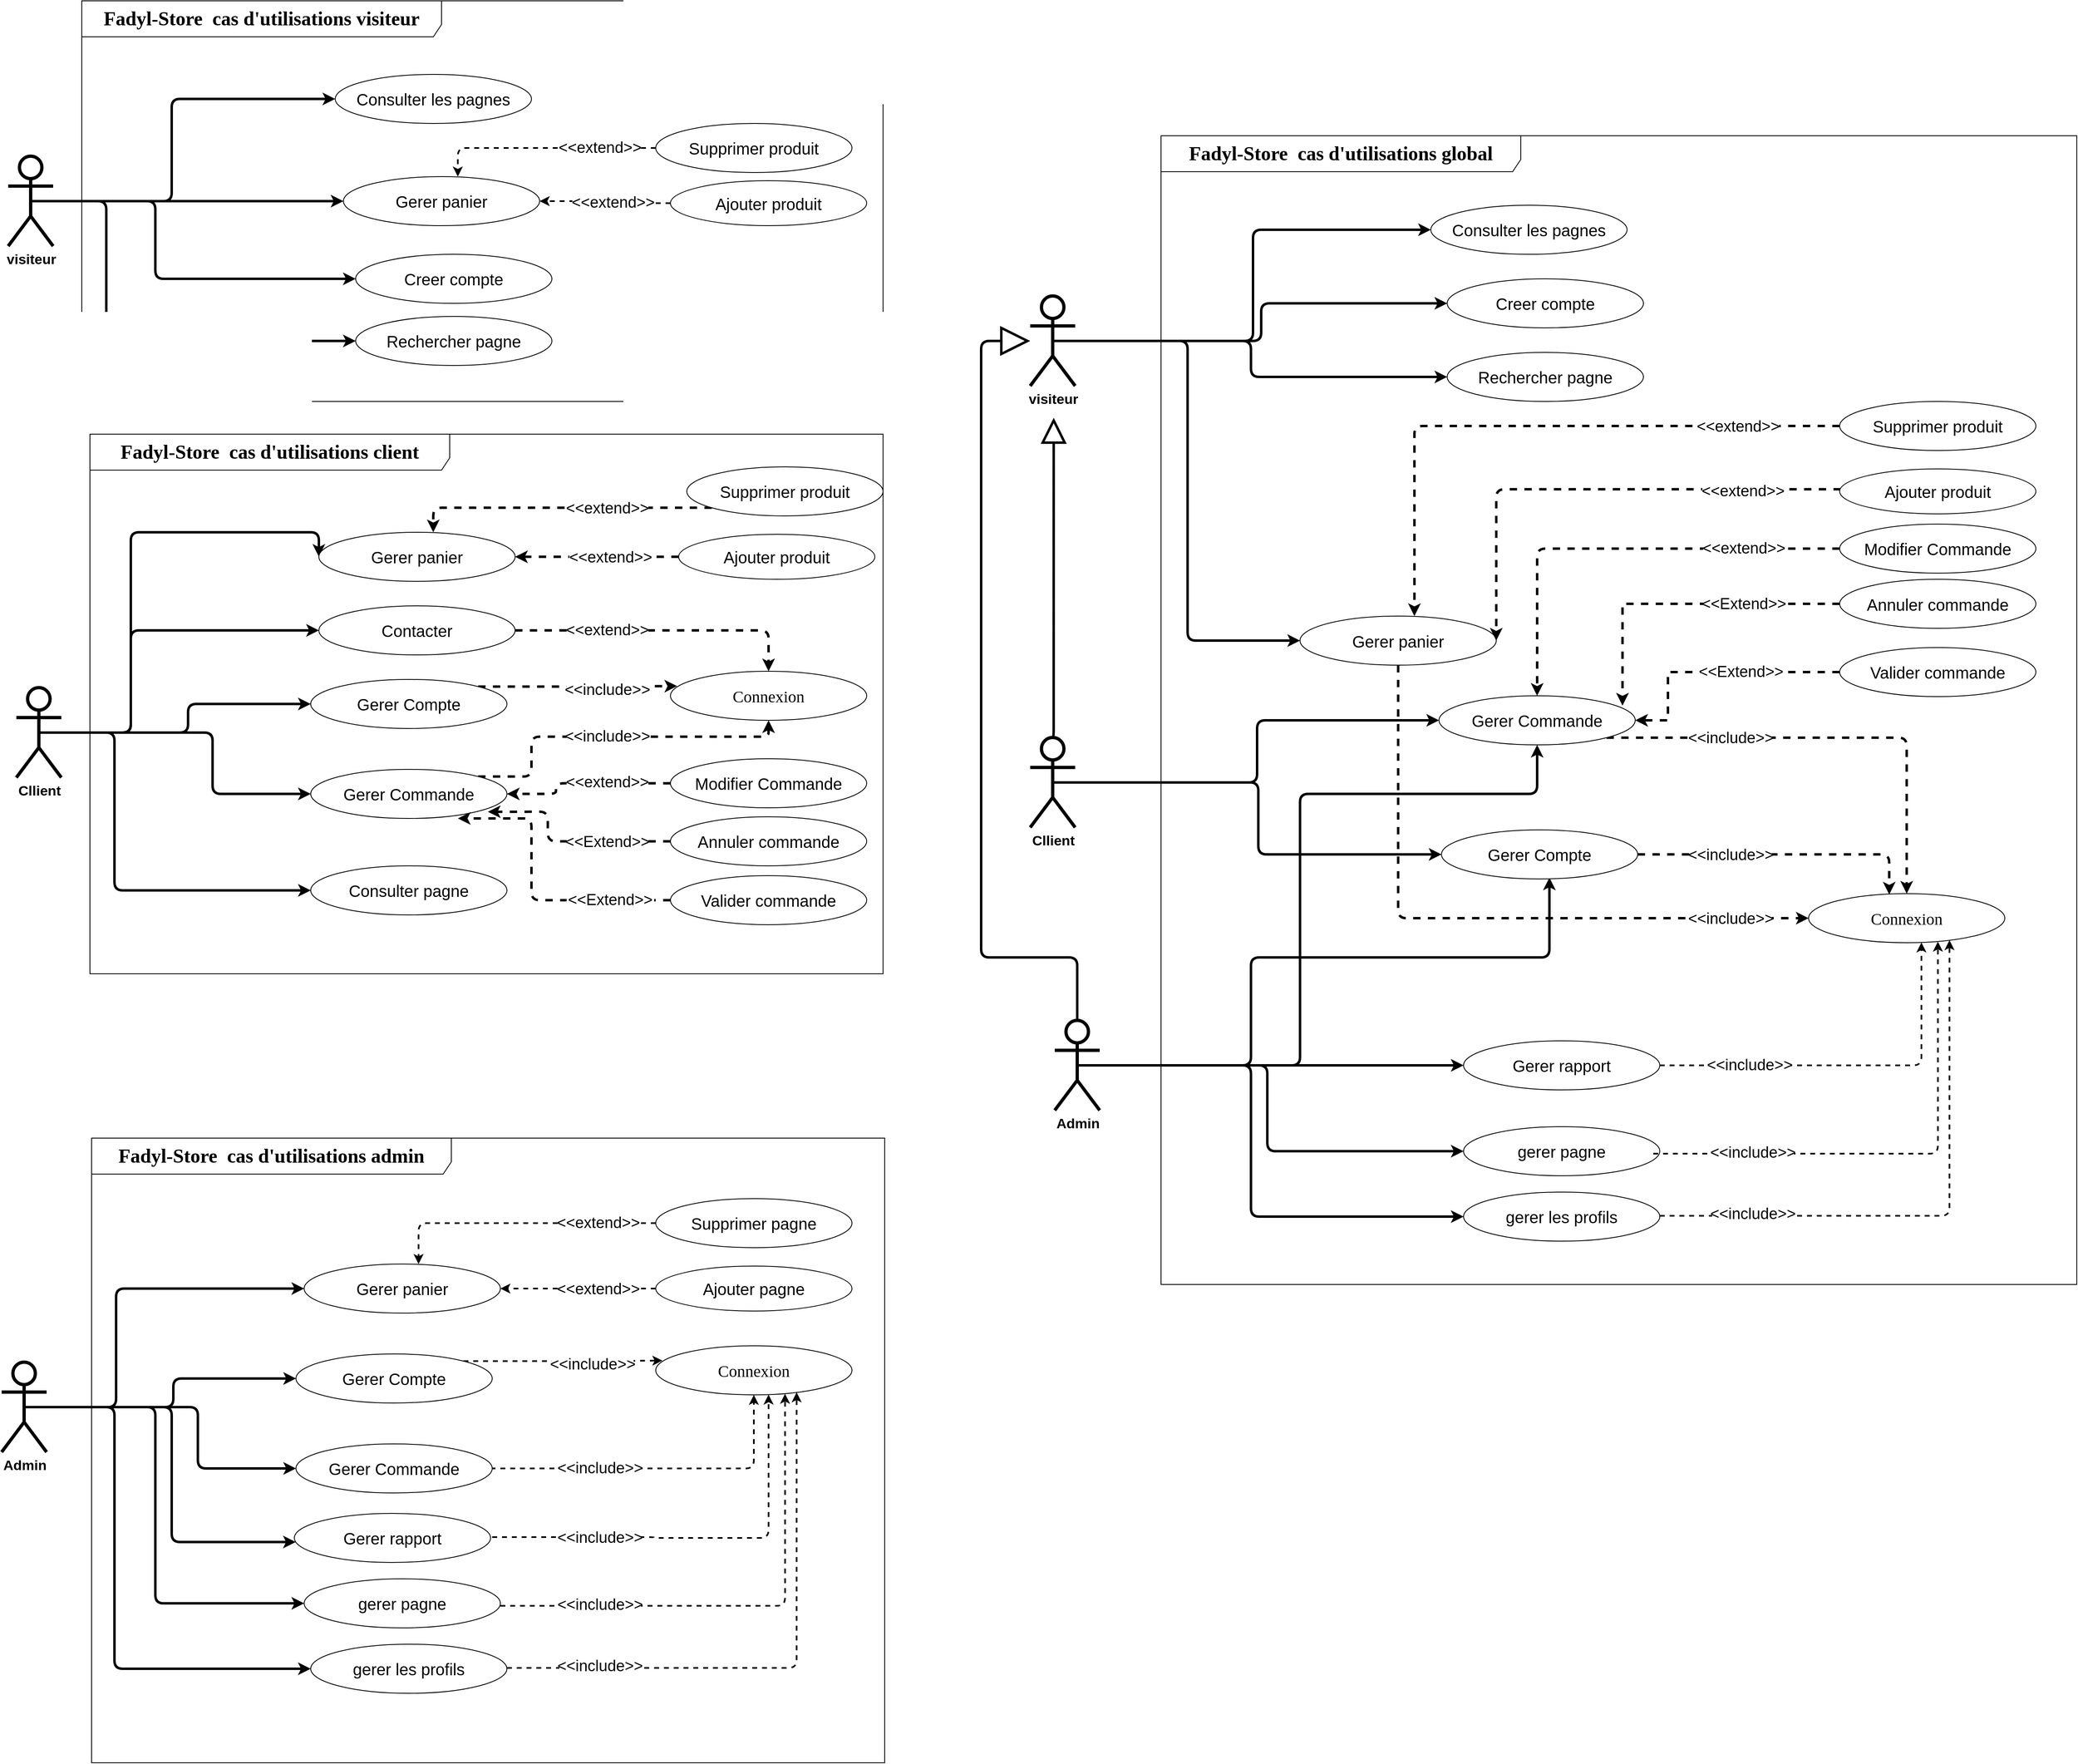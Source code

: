<mxfile version="21.6.8" type="github">
  <diagram name="Page-1" id="MP3lhUmpOYRh14QqVenC">
    <mxGraphModel dx="1509" dy="2007" grid="1" gridSize="10" guides="1" tooltips="1" connect="1" arrows="1" fold="1" page="1" pageScale="1" pageWidth="827" pageHeight="1169" math="0" shadow="0">
      <root>
        <mxCell id="0" />
        <mxCell id="1" parent="0" />
        <mxCell id="Cj-gU3hh-OPhlNh2P_BH-46" style="edgeStyle=orthogonalEdgeStyle;rounded=1;orthogonalLoop=1;jettySize=auto;html=1;exitX=0.5;exitY=0.5;exitDx=0;exitDy=0;exitPerimeter=0;entryX=0;entryY=0.5;entryDx=0;entryDy=0;strokeWidth=3;" parent="1" source="Cj-gU3hh-OPhlNh2P_BH-1" target="Cj-gU3hh-OPhlNh2P_BH-8" edge="1">
          <mxGeometry relative="1" as="geometry">
            <Array as="points">
              <mxPoint x="510" y="175" />
              <mxPoint x="510" y="250" />
            </Array>
          </mxGeometry>
        </mxCell>
        <mxCell id="Cj-gU3hh-OPhlNh2P_BH-48" style="edgeStyle=orthogonalEdgeStyle;rounded=1;orthogonalLoop=1;jettySize=auto;html=1;exitX=0.5;exitY=0.5;exitDx=0;exitDy=0;exitPerimeter=0;entryX=0;entryY=0.5;entryDx=0;entryDy=0;strokeWidth=3;" parent="1" source="Cj-gU3hh-OPhlNh2P_BH-1" target="Cj-gU3hh-OPhlNh2P_BH-10" edge="1">
          <mxGeometry relative="1" as="geometry">
            <Array as="points">
              <mxPoint x="390" y="175" />
              <mxPoint x="390" y="368" />
            </Array>
          </mxGeometry>
        </mxCell>
        <mxCell id="Cj-gU3hh-OPhlNh2P_BH-49" style="edgeStyle=orthogonalEdgeStyle;orthogonalLoop=1;jettySize=auto;html=1;exitX=0.5;exitY=0.5;exitDx=0;exitDy=0;exitPerimeter=0;entryX=0;entryY=0.5;entryDx=0;entryDy=0;strokeWidth=3;rounded=1;" parent="1" source="Cj-gU3hh-OPhlNh2P_BH-1" target="Cj-gU3hh-OPhlNh2P_BH-4" edge="1">
          <mxGeometry relative="1" as="geometry">
            <Array as="points">
              <mxPoint x="410" y="175" />
              <mxPoint x="410" y="-70" />
            </Array>
          </mxGeometry>
        </mxCell>
        <mxCell id="Cj-gU3hh-OPhlNh2P_BH-50" style="edgeStyle=orthogonalEdgeStyle;rounded=1;orthogonalLoop=1;jettySize=auto;html=1;exitX=0.5;exitY=0.5;exitDx=0;exitDy=0;exitPerimeter=0;entryX=0;entryY=0.5;entryDx=0;entryDy=0;strokeWidth=3;" parent="1" source="Cj-gU3hh-OPhlNh2P_BH-1" target="Cj-gU3hh-OPhlNh2P_BH-7" edge="1">
          <mxGeometry relative="1" as="geometry">
            <Array as="points">
              <mxPoint x="480" y="175" />
              <mxPoint x="480" y="140" />
            </Array>
          </mxGeometry>
        </mxCell>
        <mxCell id="Cj-gU3hh-OPhlNh2P_BH-1" value="&lt;b&gt;&lt;font style=&quot;font-size: 17px;&quot;&gt;Cllient&lt;/font&gt;&lt;/b&gt;" style="shape=umlActor;verticalLabelPosition=bottom;verticalAlign=top;html=1;strokeWidth=4;" parent="1" vertex="1">
          <mxGeometry x="270" y="120" width="55" height="110" as="geometry" />
        </mxCell>
        <mxCell id="Cj-gU3hh-OPhlNh2P_BH-4" value="&lt;font style=&quot;font-size: 20px;&quot;&gt;Gerer panier&lt;/font&gt;" style="ellipse;whiteSpace=wrap;html=1;fillStyle=solid;" parent="1" vertex="1">
          <mxGeometry x="640" y="-70" width="240" height="60" as="geometry" />
        </mxCell>
        <mxCell id="Cj-gU3hh-OPhlNh2P_BH-61" style="edgeStyle=orthogonalEdgeStyle;rounded=1;orthogonalLoop=1;jettySize=auto;html=1;exitX=1;exitY=0;exitDx=0;exitDy=0;entryX=0.034;entryY=0.302;entryDx=0;entryDy=0;entryPerimeter=0;dashed=1;strokeWidth=3;" parent="1" source="Cj-gU3hh-OPhlNh2P_BH-7" target="Cj-gU3hh-OPhlNh2P_BH-51" edge="1">
          <mxGeometry relative="1" as="geometry" />
        </mxCell>
        <mxCell id="Cj-gU3hh-OPhlNh2P_BH-7" value="&lt;font style=&quot;font-size: 20px;&quot;&gt;Gerer Compte&lt;/font&gt;" style="ellipse;whiteSpace=wrap;html=1;" parent="1" vertex="1">
          <mxGeometry x="630" y="110" width="240" height="60" as="geometry" />
        </mxCell>
        <mxCell id="Cj-gU3hh-OPhlNh2P_BH-77" style="edgeStyle=orthogonalEdgeStyle;rounded=1;orthogonalLoop=1;jettySize=auto;html=1;exitX=1;exitY=0;exitDx=0;exitDy=0;entryX=0.5;entryY=1;entryDx=0;entryDy=0;dashed=1;strokeWidth=3;" parent="1" source="Cj-gU3hh-OPhlNh2P_BH-8" target="Cj-gU3hh-OPhlNh2P_BH-51" edge="1">
          <mxGeometry relative="1" as="geometry">
            <Array as="points">
              <mxPoint x="900" y="229" />
              <mxPoint x="900" y="180" />
              <mxPoint x="1190" y="180" />
            </Array>
          </mxGeometry>
        </mxCell>
        <mxCell id="Cj-gU3hh-OPhlNh2P_BH-8" value="&lt;font style=&quot;font-size: 20px;&quot;&gt;Gerer Commande&lt;/font&gt;" style="ellipse;whiteSpace=wrap;html=1;" parent="1" vertex="1">
          <mxGeometry x="630" y="220" width="240" height="60" as="geometry" />
        </mxCell>
        <mxCell id="Cj-gU3hh-OPhlNh2P_BH-10" value="&lt;span style=&quot;font-size: 20px;&quot;&gt;Consulter pagne&lt;/span&gt;" style="ellipse;whiteSpace=wrap;html=1;" parent="1" vertex="1">
          <mxGeometry x="630" y="338" width="240" height="60" as="geometry" />
        </mxCell>
        <mxCell id="Cj-gU3hh-OPhlNh2P_BH-58" style="edgeStyle=orthogonalEdgeStyle;rounded=0;orthogonalLoop=1;jettySize=auto;html=1;exitX=0;exitY=0.5;exitDx=0;exitDy=0;entryX=1;entryY=0.5;entryDx=0;entryDy=0;dashed=1;strokeWidth=3;" parent="1" source="Cj-gU3hh-OPhlNh2P_BH-21" target="Cj-gU3hh-OPhlNh2P_BH-4" edge="1">
          <mxGeometry relative="1" as="geometry" />
        </mxCell>
        <mxCell id="Cj-gU3hh-OPhlNh2P_BH-21" value="&lt;font style=&quot;font-size: 20px;&quot;&gt;Ajouter produit&lt;/font&gt;" style="ellipse;whiteSpace=wrap;html=1;flipV=1;flipH=1;" parent="1" vertex="1">
          <mxGeometry x="1080" y="-67.5" width="240" height="55" as="geometry" />
        </mxCell>
        <mxCell id="Cj-gU3hh-OPhlNh2P_BH-82" style="edgeStyle=orthogonalEdgeStyle;rounded=1;orthogonalLoop=1;jettySize=auto;html=1;entryX=0.583;entryY=0;entryDx=0;entryDy=0;entryPerimeter=0;dashed=1;strokeWidth=3;" parent="1" source="Cj-gU3hh-OPhlNh2P_BH-22" target="Cj-gU3hh-OPhlNh2P_BH-4" edge="1">
          <mxGeometry relative="1" as="geometry">
            <Array as="points">
              <mxPoint x="780" y="-100" />
            </Array>
          </mxGeometry>
        </mxCell>
        <mxCell id="Cj-gU3hh-OPhlNh2P_BH-22" value="&lt;font style=&quot;font-size: 20px;&quot;&gt;Supprimer produit&lt;/font&gt;" style="ellipse;whiteSpace=wrap;html=1;flipV=1;flipH=1;" parent="1" vertex="1">
          <mxGeometry x="1090" y="-150" width="240" height="60" as="geometry" />
        </mxCell>
        <mxCell id="Cj-gU3hh-OPhlNh2P_BH-37" style="edgeStyle=orthogonalEdgeStyle;rounded=1;orthogonalLoop=1;jettySize=auto;html=1;exitX=0;exitY=0.5;exitDx=0;exitDy=0;entryX=1;entryY=0.5;entryDx=0;entryDy=0;dashed=1;strokeWidth=3;" parent="1" source="Cj-gU3hh-OPhlNh2P_BH-28" target="Cj-gU3hh-OPhlNh2P_BH-8" edge="1">
          <mxGeometry relative="1" as="geometry">
            <Array as="points">
              <mxPoint x="930" y="237" />
              <mxPoint x="930" y="250" />
            </Array>
          </mxGeometry>
        </mxCell>
        <mxCell id="Cj-gU3hh-OPhlNh2P_BH-28" value="&lt;font style=&quot;font-size: 20px;&quot;&gt;Modifier Commande&lt;/font&gt;" style="ellipse;whiteSpace=wrap;html=1;flipV=1;flipH=1;" parent="1" vertex="1">
          <mxGeometry x="1070" y="207" width="240" height="60" as="geometry" />
        </mxCell>
        <mxCell id="Cj-gU3hh-OPhlNh2P_BH-38" style="edgeStyle=orthogonalEdgeStyle;rounded=1;orthogonalLoop=1;jettySize=auto;html=1;exitX=0;exitY=0.5;exitDx=0;exitDy=0;entryX=0.903;entryY=0.864;entryDx=0;entryDy=0;entryPerimeter=0;dashed=1;strokeWidth=3;" parent="1" source="Cj-gU3hh-OPhlNh2P_BH-29" target="Cj-gU3hh-OPhlNh2P_BH-8" edge="1">
          <mxGeometry relative="1" as="geometry">
            <Array as="points">
              <mxPoint x="920" y="308" />
              <mxPoint x="920" y="272" />
            </Array>
          </mxGeometry>
        </mxCell>
        <mxCell id="Cj-gU3hh-OPhlNh2P_BH-29" value="&lt;font style=&quot;font-size: 20px;&quot;&gt;Annuler commande&lt;/font&gt;" style="ellipse;whiteSpace=wrap;html=1;flipV=1;flipH=1;" parent="1" vertex="1">
          <mxGeometry x="1070" y="278" width="240" height="60" as="geometry" />
        </mxCell>
        <mxCell id="Cj-gU3hh-OPhlNh2P_BH-39" style="edgeStyle=orthogonalEdgeStyle;rounded=1;orthogonalLoop=1;jettySize=auto;html=1;exitX=0;exitY=0.5;exitDx=0;exitDy=0;entryX=0.75;entryY=1;entryDx=0;entryDy=0;entryPerimeter=0;dashed=1;strokeWidth=3;" parent="1" source="Cj-gU3hh-OPhlNh2P_BH-30" target="Cj-gU3hh-OPhlNh2P_BH-8" edge="1">
          <mxGeometry relative="1" as="geometry">
            <Array as="points">
              <mxPoint x="900" y="380" />
              <mxPoint x="900" y="280" />
            </Array>
          </mxGeometry>
        </mxCell>
        <mxCell id="Cj-gU3hh-OPhlNh2P_BH-30" value="&lt;font style=&quot;font-size: 20px;&quot;&gt;Valider commande&lt;/font&gt;" style="ellipse;whiteSpace=wrap;html=1;flipV=1;flipH=1;" parent="1" vertex="1">
          <mxGeometry x="1070" y="350" width="240" height="60" as="geometry" />
        </mxCell>
        <mxCell id="Cj-gU3hh-OPhlNh2P_BH-51" value="&lt;font face=&quot;Times New Roman&quot; style=&quot;font-size: 20px;&quot;&gt;Connexion&lt;/font&gt;" style="ellipse;whiteSpace=wrap;html=1;" parent="1" vertex="1">
          <mxGeometry x="1070" y="100" width="240" height="60" as="geometry" />
        </mxCell>
        <mxCell id="Cj-gU3hh-OPhlNh2P_BH-65" value="&lt;font style=&quot;font-size: 19px;&quot;&gt;&amp;lt;&amp;lt;Extend&amp;gt;&amp;gt;&lt;/font&gt;" style="text;html=1;strokeColor=none;fillColor=default;align=center;verticalAlign=middle;whiteSpace=wrap;rounded=0;" parent="1" vertex="1">
          <mxGeometry x="943" y="365" width="107" height="30" as="geometry" />
        </mxCell>
        <mxCell id="Cj-gU3hh-OPhlNh2P_BH-75" value="&lt;font style=&quot;font-size: 19px;&quot;&gt;&amp;lt;&amp;lt;Extend&amp;gt;&amp;gt;&lt;/font&gt;" style="text;html=1;strokeColor=none;fillColor=default;align=center;verticalAlign=middle;whiteSpace=wrap;rounded=0;" parent="1" vertex="1">
          <mxGeometry x="943" y="294" width="100" height="30" as="geometry" />
        </mxCell>
        <mxCell id="Cj-gU3hh-OPhlNh2P_BH-76" value="&lt;font style=&quot;font-size: 19px;&quot;&gt;&amp;lt;&amp;lt;extend&amp;gt;&amp;gt;&lt;/font&gt;" style="text;html=1;strokeColor=none;fillColor=default;align=center;verticalAlign=middle;whiteSpace=wrap;rounded=0;" parent="1" vertex="1">
          <mxGeometry x="943" y="221" width="100" height="30" as="geometry" />
        </mxCell>
        <mxCell id="Cj-gU3hh-OPhlNh2P_BH-78" value="&lt;font style=&quot;font-size: 19px;&quot;&gt;&amp;lt;&amp;lt;include&amp;gt;&amp;gt;&lt;/font&gt;" style="text;html=1;strokeColor=none;fillColor=default;align=center;verticalAlign=middle;whiteSpace=wrap;rounded=0;" parent="1" vertex="1">
          <mxGeometry x="943" y="165" width="100" height="30" as="geometry" />
        </mxCell>
        <mxCell id="Cj-gU3hh-OPhlNh2P_BH-80" value="&lt;font style=&quot;font-size: 19px;&quot;&gt;&amp;lt;&amp;lt;include&amp;gt;&amp;gt;&lt;/font&gt;" style="text;html=1;strokeColor=none;fillColor=default;align=center;verticalAlign=middle;whiteSpace=wrap;rounded=0;" parent="1" vertex="1">
          <mxGeometry x="943" y="108" width="100" height="30" as="geometry" />
        </mxCell>
        <mxCell id="Cj-gU3hh-OPhlNh2P_BH-83" value="&lt;font style=&quot;font-size: 19px;&quot;&gt;&amp;lt;&amp;lt;extend&amp;gt;&amp;gt;&lt;/font&gt;" style="text;html=1;strokeColor=none;fillColor=default;align=center;verticalAlign=middle;whiteSpace=wrap;rounded=0;" parent="1" vertex="1">
          <mxGeometry x="943" y="-114" width="100" height="30" as="geometry" />
        </mxCell>
        <mxCell id="Cj-gU3hh-OPhlNh2P_BH-84" value="&lt;font style=&quot;font-size: 19px;&quot;&gt;&amp;lt;&amp;lt;extend&amp;gt;&amp;gt;&lt;/font&gt;" style="text;html=1;strokeColor=none;fillColor=default;align=center;verticalAlign=middle;whiteSpace=wrap;rounded=0;" parent="1" vertex="1">
          <mxGeometry x="946.5" y="-55" width="100" height="31" as="geometry" />
        </mxCell>
        <mxCell id="yTbpCCuxqW_o6gBiZuwL-2" value="&lt;b style=&quot;border-color: var(--border-color); font-family: &amp;quot;Times New Roman&amp;quot;; font-size: 24px;&quot;&gt;Fadyl-Store&amp;nbsp; cas d&#39;utilisations client&lt;/b&gt;" style="shape=umlFrame;whiteSpace=wrap;html=1;pointerEvents=0;width=440;height=44;movable=0;resizable=0;rotatable=0;deletable=0;editable=0;locked=1;connectable=0;" parent="1" vertex="1">
          <mxGeometry x="360" y="-190" width="970" height="660" as="geometry" />
        </mxCell>
        <mxCell id="NZRVEaTQ7mNEFwLoyxDp-2" style="edgeStyle=orthogonalEdgeStyle;rounded=1;orthogonalLoop=1;jettySize=auto;html=1;exitX=0.5;exitY=0.5;exitDx=0;exitDy=0;exitPerimeter=0;entryX=0;entryY=0.5;entryDx=0;entryDy=0;strokeWidth=3;" parent="1" source="NZRVEaTQ7mNEFwLoyxDp-6" target="NZRVEaTQ7mNEFwLoyxDp-13" edge="1">
          <mxGeometry relative="1" as="geometry">
            <Array as="points">
              <mxPoint x="440" y="-475" />
              <mxPoint x="440" y="-380" />
            </Array>
          </mxGeometry>
        </mxCell>
        <mxCell id="NZRVEaTQ7mNEFwLoyxDp-3" style="edgeStyle=orthogonalEdgeStyle;rounded=1;orthogonalLoop=1;jettySize=auto;html=1;exitX=0.5;exitY=0.5;exitDx=0;exitDy=0;exitPerimeter=0;entryX=0;entryY=0.5;entryDx=0;entryDy=0;strokeWidth=3;" parent="1" source="NZRVEaTQ7mNEFwLoyxDp-6" target="NZRVEaTQ7mNEFwLoyxDp-14" edge="1">
          <mxGeometry relative="1" as="geometry">
            <Array as="points">
              <mxPoint x="380" y="-475" />
              <mxPoint x="380" y="-304" />
            </Array>
          </mxGeometry>
        </mxCell>
        <mxCell id="NZRVEaTQ7mNEFwLoyxDp-4" style="edgeStyle=orthogonalEdgeStyle;orthogonalLoop=1;jettySize=auto;html=1;exitX=0.5;exitY=0.5;exitDx=0;exitDy=0;exitPerimeter=0;entryX=0;entryY=0.5;entryDx=0;entryDy=0;strokeWidth=3;rounded=1;" parent="1" source="NZRVEaTQ7mNEFwLoyxDp-6" target="NZRVEaTQ7mNEFwLoyxDp-8" edge="1">
          <mxGeometry relative="1" as="geometry">
            <Array as="points">
              <mxPoint x="655" y="-475" />
            </Array>
          </mxGeometry>
        </mxCell>
        <mxCell id="NZRVEaTQ7mNEFwLoyxDp-93" style="edgeStyle=orthogonalEdgeStyle;rounded=1;orthogonalLoop=1;jettySize=auto;html=1;exitX=0.5;exitY=0.5;exitDx=0;exitDy=0;exitPerimeter=0;entryX=0;entryY=0.5;entryDx=0;entryDy=0;strokeWidth=3;" parent="1" source="NZRVEaTQ7mNEFwLoyxDp-6" target="NZRVEaTQ7mNEFwLoyxDp-92" edge="1">
          <mxGeometry relative="1" as="geometry">
            <Array as="points">
              <mxPoint x="460" y="-475" />
              <mxPoint x="460" y="-600" />
            </Array>
          </mxGeometry>
        </mxCell>
        <mxCell id="NZRVEaTQ7mNEFwLoyxDp-6" value="&lt;b&gt;&lt;font style=&quot;font-size: 17px;&quot;&gt;visiteur&lt;/font&gt;&lt;/b&gt;" style="shape=umlActor;verticalLabelPosition=bottom;verticalAlign=top;html=1;strokeWidth=4;" parent="1" vertex="1">
          <mxGeometry x="260" y="-530" width="55" height="110" as="geometry" />
        </mxCell>
        <mxCell id="NZRVEaTQ7mNEFwLoyxDp-8" value="&lt;font style=&quot;font-size: 20px;&quot;&gt;Gerer panier&lt;/font&gt;" style="ellipse;whiteSpace=wrap;html=1;fillStyle=solid;" parent="1" vertex="1">
          <mxGeometry x="670" y="-505" width="240" height="60" as="geometry" />
        </mxCell>
        <mxCell id="NZRVEaTQ7mNEFwLoyxDp-13" value="&lt;font style=&quot;font-size: 20px;&quot;&gt;Creer compte&lt;/font&gt;" style="ellipse;whiteSpace=wrap;html=1;" parent="1" vertex="1">
          <mxGeometry x="685" y="-410" width="240" height="60" as="geometry" />
        </mxCell>
        <mxCell id="NZRVEaTQ7mNEFwLoyxDp-14" value="&lt;font style=&quot;font-size: 20px;&quot;&gt;Rechercher pagne&lt;/font&gt;" style="ellipse;whiteSpace=wrap;html=1;" parent="1" vertex="1">
          <mxGeometry x="685" y="-334" width="240" height="60" as="geometry" />
        </mxCell>
        <mxCell id="NZRVEaTQ7mNEFwLoyxDp-15" style="edgeStyle=orthogonalEdgeStyle;rounded=0;orthogonalLoop=1;jettySize=auto;html=1;exitX=0;exitY=0.5;exitDx=0;exitDy=0;entryX=1;entryY=0.5;entryDx=0;entryDy=0;dashed=1;strokeWidth=2;" parent="1" source="NZRVEaTQ7mNEFwLoyxDp-16" target="NZRVEaTQ7mNEFwLoyxDp-8" edge="1">
          <mxGeometry relative="1" as="geometry" />
        </mxCell>
        <mxCell id="NZRVEaTQ7mNEFwLoyxDp-16" value="&lt;font style=&quot;font-size: 20px;&quot;&gt;Ajouter produit&lt;/font&gt;" style="ellipse;whiteSpace=wrap;html=1;flipV=1;flipH=1;" parent="1" vertex="1">
          <mxGeometry x="1070" y="-500" width="240" height="55" as="geometry" />
        </mxCell>
        <mxCell id="NZRVEaTQ7mNEFwLoyxDp-17" style="edgeStyle=orthogonalEdgeStyle;rounded=1;orthogonalLoop=1;jettySize=auto;html=1;entryX=0.583;entryY=0;entryDx=0;entryDy=0;entryPerimeter=0;dashed=1;strokeWidth=2;" parent="1" source="NZRVEaTQ7mNEFwLoyxDp-18" target="NZRVEaTQ7mNEFwLoyxDp-8" edge="1">
          <mxGeometry relative="1" as="geometry" />
        </mxCell>
        <mxCell id="NZRVEaTQ7mNEFwLoyxDp-18" value="&lt;font style=&quot;font-size: 20px;&quot;&gt;Supprimer produit&lt;/font&gt;" style="ellipse;whiteSpace=wrap;html=1;flipV=1;flipH=1;" parent="1" vertex="1">
          <mxGeometry x="1052" y="-570" width="240" height="60" as="geometry" />
        </mxCell>
        <mxCell id="NZRVEaTQ7mNEFwLoyxDp-32" value="&lt;font style=&quot;font-size: 19px;&quot;&gt;&amp;lt;&amp;lt;extend&amp;gt;&amp;gt;&lt;/font&gt;" style="text;html=1;strokeColor=none;fillColor=default;align=center;verticalAlign=middle;whiteSpace=wrap;rounded=0;" parent="1" vertex="1">
          <mxGeometry x="934" y="-555" width="100" height="30" as="geometry" />
        </mxCell>
        <mxCell id="NZRVEaTQ7mNEFwLoyxDp-33" value="&lt;font style=&quot;font-size: 19px;&quot;&gt;&amp;lt;&amp;lt;extend&amp;gt;&amp;gt;&lt;/font&gt;" style="text;html=1;strokeColor=none;fillColor=default;align=center;verticalAlign=middle;whiteSpace=wrap;rounded=0;" parent="1" vertex="1">
          <mxGeometry x="950" y="-488" width="100" height="30" as="geometry" />
        </mxCell>
        <mxCell id="NZRVEaTQ7mNEFwLoyxDp-34" value="&lt;b style=&quot;border-color: var(--border-color); font-family: &amp;quot;Times New Roman&amp;quot;; font-size: 24px;&quot;&gt;Fadyl-Store&amp;nbsp; cas d&#39;utilisations visiteur&lt;/b&gt;" style="shape=umlFrame;whiteSpace=wrap;html=1;pointerEvents=0;width=440;height=44;movable=0;resizable=0;rotatable=0;deletable=0;editable=0;locked=1;connectable=0;" parent="1" vertex="1">
          <mxGeometry x="350" y="-720" width="980" height="490" as="geometry" />
        </mxCell>
        <mxCell id="lOCJCcute6sz5MF9mWm--66" style="edgeStyle=orthogonalEdgeStyle;rounded=1;orthogonalLoop=1;jettySize=auto;html=1;exitX=1;exitY=0.5;exitDx=0;exitDy=0;entryX=0.5;entryY=0;entryDx=0;entryDy=0;strokeWidth=3;dashed=1;" edge="1" parent="1" source="NZRVEaTQ7mNEFwLoyxDp-37" target="Cj-gU3hh-OPhlNh2P_BH-51">
          <mxGeometry relative="1" as="geometry" />
        </mxCell>
        <mxCell id="NZRVEaTQ7mNEFwLoyxDp-37" value="&lt;font style=&quot;font-size: 20px;&quot;&gt;Contacter&lt;/font&gt;" style="ellipse;whiteSpace=wrap;html=1;fillStyle=solid;" parent="1" vertex="1">
          <mxGeometry x="640" y="20" width="240" height="60" as="geometry" />
        </mxCell>
        <mxCell id="NZRVEaTQ7mNEFwLoyxDp-38" style="edgeStyle=orthogonalEdgeStyle;orthogonalLoop=1;jettySize=auto;html=1;exitX=0.5;exitY=0.5;exitDx=0;exitDy=0;exitPerimeter=0;entryX=0;entryY=0.5;entryDx=0;entryDy=0;strokeWidth=3;rounded=1;" parent="1" source="Cj-gU3hh-OPhlNh2P_BH-1" target="NZRVEaTQ7mNEFwLoyxDp-37" edge="1">
          <mxGeometry relative="1" as="geometry">
            <Array as="points">
              <mxPoint x="410" y="175" />
              <mxPoint x="410" y="50" />
            </Array>
            <mxPoint x="310.5" y="120" as="sourcePoint" />
            <mxPoint x="652.5" y="-25" as="targetPoint" />
          </mxGeometry>
        </mxCell>
        <mxCell id="NZRVEaTQ7mNEFwLoyxDp-39" style="edgeStyle=orthogonalEdgeStyle;rounded=1;orthogonalLoop=1;jettySize=auto;html=1;exitX=0.5;exitY=0.5;exitDx=0;exitDy=0;exitPerimeter=0;entryX=0;entryY=0.5;entryDx=0;entryDy=0;strokeWidth=3;" parent="1" source="NZRVEaTQ7mNEFwLoyxDp-44" target="NZRVEaTQ7mNEFwLoyxDp-50" edge="1">
          <mxGeometry relative="1" as="geometry">
            <Array as="points">
              <mxPoint x="492" y="1000" />
              <mxPoint x="492" y="1075" />
            </Array>
          </mxGeometry>
        </mxCell>
        <mxCell id="NZRVEaTQ7mNEFwLoyxDp-41" style="edgeStyle=orthogonalEdgeStyle;rounded=1;orthogonalLoop=1;jettySize=auto;html=1;exitX=0.5;exitY=0.5;exitDx=0;exitDy=0;exitPerimeter=0;entryX=0;entryY=0.5;entryDx=0;entryDy=0;strokeWidth=3;" parent="1" source="NZRVEaTQ7mNEFwLoyxDp-44" target="NZRVEaTQ7mNEFwLoyxDp-52" edge="1">
          <mxGeometry relative="1" as="geometry">
            <Array as="points">
              <mxPoint x="440" y="1000" />
              <mxPoint x="440" y="1240" />
            </Array>
          </mxGeometry>
        </mxCell>
        <mxCell id="NZRVEaTQ7mNEFwLoyxDp-42" style="edgeStyle=orthogonalEdgeStyle;orthogonalLoop=1;jettySize=auto;html=1;exitX=0.5;exitY=0.5;exitDx=0;exitDy=0;exitPerimeter=0;entryX=0;entryY=0.5;entryDx=0;entryDy=0;strokeWidth=3;rounded=1;" parent="1" source="NZRVEaTQ7mNEFwLoyxDp-44" target="NZRVEaTQ7mNEFwLoyxDp-46" edge="1">
          <mxGeometry relative="1" as="geometry">
            <Array as="points">
              <mxPoint x="392" y="1000" />
              <mxPoint x="392" y="855" />
            </Array>
          </mxGeometry>
        </mxCell>
        <mxCell id="NZRVEaTQ7mNEFwLoyxDp-43" style="edgeStyle=orthogonalEdgeStyle;rounded=1;orthogonalLoop=1;jettySize=auto;html=1;exitX=0.5;exitY=0.5;exitDx=0;exitDy=0;exitPerimeter=0;entryX=0;entryY=0.5;entryDx=0;entryDy=0;strokeWidth=3;" parent="1" source="NZRVEaTQ7mNEFwLoyxDp-44" target="NZRVEaTQ7mNEFwLoyxDp-48" edge="1">
          <mxGeometry relative="1" as="geometry">
            <Array as="points">
              <mxPoint x="462" y="1000" />
              <mxPoint x="462" y="965" />
            </Array>
          </mxGeometry>
        </mxCell>
        <mxCell id="NZRVEaTQ7mNEFwLoyxDp-79" style="edgeStyle=orthogonalEdgeStyle;rounded=1;orthogonalLoop=1;jettySize=auto;html=1;exitX=0.5;exitY=0.5;exitDx=0;exitDy=0;exitPerimeter=0;entryX=0;entryY=0.5;entryDx=0;entryDy=0;strokeWidth=3;" parent="1" source="NZRVEaTQ7mNEFwLoyxDp-44" target="NZRVEaTQ7mNEFwLoyxDp-78" edge="1">
          <mxGeometry relative="1" as="geometry">
            <Array as="points">
              <mxPoint x="390" y="1000" />
              <mxPoint x="390" y="1320" />
            </Array>
          </mxGeometry>
        </mxCell>
        <mxCell id="NZRVEaTQ7mNEFwLoyxDp-44" value="&lt;b&gt;&lt;font style=&quot;font-size: 17px;&quot;&gt;Admin&lt;/font&gt;&lt;/b&gt;" style="shape=umlActor;verticalLabelPosition=bottom;verticalAlign=top;html=1;strokeWidth=4;" parent="1" vertex="1">
          <mxGeometry x="252" y="945" width="55" height="110" as="geometry" />
        </mxCell>
        <mxCell id="NZRVEaTQ7mNEFwLoyxDp-46" value="&lt;font style=&quot;font-size: 20px;&quot;&gt;Gerer panier&lt;/font&gt;" style="ellipse;whiteSpace=wrap;html=1;fillStyle=solid;" parent="1" vertex="1">
          <mxGeometry x="622" y="825" width="240" height="60" as="geometry" />
        </mxCell>
        <mxCell id="NZRVEaTQ7mNEFwLoyxDp-47" style="edgeStyle=orthogonalEdgeStyle;rounded=1;orthogonalLoop=1;jettySize=auto;html=1;exitX=1;exitY=0;exitDx=0;exitDy=0;entryX=0.034;entryY=0.302;entryDx=0;entryDy=0;entryPerimeter=0;dashed=1;strokeWidth=2;" parent="1" source="NZRVEaTQ7mNEFwLoyxDp-48" target="NZRVEaTQ7mNEFwLoyxDp-63" edge="1">
          <mxGeometry relative="1" as="geometry" />
        </mxCell>
        <mxCell id="NZRVEaTQ7mNEFwLoyxDp-48" value="&lt;font style=&quot;font-size: 20px;&quot;&gt;Gerer Compte&lt;/font&gt;" style="ellipse;whiteSpace=wrap;html=1;" parent="1" vertex="1">
          <mxGeometry x="612" y="935" width="240" height="60" as="geometry" />
        </mxCell>
        <mxCell id="NZRVEaTQ7mNEFwLoyxDp-49" style="edgeStyle=orthogonalEdgeStyle;rounded=1;orthogonalLoop=1;jettySize=auto;html=1;entryX=0.5;entryY=1;entryDx=0;entryDy=0;dashed=1;strokeWidth=2;" parent="1" target="NZRVEaTQ7mNEFwLoyxDp-63" edge="1">
          <mxGeometry relative="1" as="geometry">
            <Array as="points">
              <mxPoint x="1172" y="1075" />
            </Array>
            <mxPoint x="850" y="1075" as="sourcePoint" />
          </mxGeometry>
        </mxCell>
        <mxCell id="NZRVEaTQ7mNEFwLoyxDp-50" value="&lt;font style=&quot;font-size: 20px;&quot;&gt;Gerer Commande&lt;/font&gt;" style="ellipse;whiteSpace=wrap;html=1;" parent="1" vertex="1">
          <mxGeometry x="612" y="1045" width="240" height="60" as="geometry" />
        </mxCell>
        <mxCell id="NZRVEaTQ7mNEFwLoyxDp-52" value="&lt;font style=&quot;font-size: 20px;&quot;&gt;gerer pagne&lt;/font&gt;" style="ellipse;whiteSpace=wrap;html=1;" parent="1" vertex="1">
          <mxGeometry x="622" y="1210" width="240" height="60" as="geometry" />
        </mxCell>
        <mxCell id="NZRVEaTQ7mNEFwLoyxDp-53" style="edgeStyle=orthogonalEdgeStyle;rounded=0;orthogonalLoop=1;jettySize=auto;html=1;exitX=0;exitY=0.5;exitDx=0;exitDy=0;entryX=1;entryY=0.5;entryDx=0;entryDy=0;dashed=1;strokeWidth=2;" parent="1" source="NZRVEaTQ7mNEFwLoyxDp-54" target="NZRVEaTQ7mNEFwLoyxDp-46" edge="1">
          <mxGeometry relative="1" as="geometry" />
        </mxCell>
        <mxCell id="NZRVEaTQ7mNEFwLoyxDp-54" value="&lt;font style=&quot;font-size: 20px;&quot;&gt;Ajouter pagne&lt;/font&gt;" style="ellipse;whiteSpace=wrap;html=1;flipV=1;flipH=1;" parent="1" vertex="1">
          <mxGeometry x="1052" y="827.5" width="240" height="55" as="geometry" />
        </mxCell>
        <mxCell id="NZRVEaTQ7mNEFwLoyxDp-55" style="edgeStyle=orthogonalEdgeStyle;rounded=1;orthogonalLoop=1;jettySize=auto;html=1;entryX=0.583;entryY=0;entryDx=0;entryDy=0;entryPerimeter=0;dashed=1;strokeWidth=2;" parent="1" source="NZRVEaTQ7mNEFwLoyxDp-56" target="NZRVEaTQ7mNEFwLoyxDp-46" edge="1">
          <mxGeometry relative="1" as="geometry" />
        </mxCell>
        <mxCell id="NZRVEaTQ7mNEFwLoyxDp-56" value="&lt;font style=&quot;font-size: 20px;&quot;&gt;Supprimer pagne&lt;/font&gt;" style="ellipse;whiteSpace=wrap;html=1;flipV=1;flipH=1;" parent="1" vertex="1">
          <mxGeometry x="1052" y="745" width="240" height="60" as="geometry" />
        </mxCell>
        <mxCell id="NZRVEaTQ7mNEFwLoyxDp-63" value="&lt;font face=&quot;Times New Roman&quot; style=&quot;font-size: 20px;&quot;&gt;Connexion&lt;/font&gt;" style="ellipse;whiteSpace=wrap;html=1;" parent="1" vertex="1">
          <mxGeometry x="1052" y="925" width="240" height="60" as="geometry" />
        </mxCell>
        <mxCell id="NZRVEaTQ7mNEFwLoyxDp-67" value="&lt;font style=&quot;font-size: 19px;&quot;&gt;&amp;lt;&amp;lt;include&amp;gt;&amp;gt;&lt;/font&gt;" style="text;html=1;strokeColor=none;fillColor=default;align=center;verticalAlign=middle;whiteSpace=wrap;rounded=0;" parent="1" vertex="1">
          <mxGeometry x="934" y="1060" width="100" height="30" as="geometry" />
        </mxCell>
        <mxCell id="NZRVEaTQ7mNEFwLoyxDp-68" value="&lt;font style=&quot;font-size: 19px;&quot;&gt;&amp;lt;&amp;lt;include&amp;gt;&amp;gt;&lt;/font&gt;" style="text;html=1;strokeColor=none;fillColor=default;align=center;verticalAlign=middle;whiteSpace=wrap;rounded=0;" parent="1" vertex="1">
          <mxGeometry x="925" y="933" width="100" height="30" as="geometry" />
        </mxCell>
        <mxCell id="NZRVEaTQ7mNEFwLoyxDp-70" value="&lt;font style=&quot;font-size: 19px;&quot;&gt;&amp;lt;&amp;lt;extend&amp;gt;&amp;gt;&lt;/font&gt;" style="text;html=1;strokeColor=none;fillColor=default;align=center;verticalAlign=middle;whiteSpace=wrap;rounded=0;" parent="1" vertex="1">
          <mxGeometry x="932" y="760" width="100" height="30" as="geometry" />
        </mxCell>
        <mxCell id="NZRVEaTQ7mNEFwLoyxDp-71" value="&lt;font style=&quot;font-size: 19px;&quot;&gt;&amp;lt;&amp;lt;extend&amp;gt;&amp;gt;&lt;/font&gt;" style="text;html=1;strokeColor=none;fillColor=default;align=center;verticalAlign=middle;whiteSpace=wrap;rounded=0;" parent="1" vertex="1">
          <mxGeometry x="932" y="841" width="100" height="30" as="geometry" />
        </mxCell>
        <mxCell id="NZRVEaTQ7mNEFwLoyxDp-74" value="&lt;font style=&quot;font-size: 20px;&quot;&gt;Gerer rapport&lt;/font&gt;" style="ellipse;whiteSpace=wrap;html=1;" parent="1" vertex="1">
          <mxGeometry x="610" y="1130" width="240" height="60" as="geometry" />
        </mxCell>
        <mxCell id="NZRVEaTQ7mNEFwLoyxDp-75" style="edgeStyle=orthogonalEdgeStyle;rounded=1;orthogonalLoop=1;jettySize=auto;html=1;exitX=0.5;exitY=0.5;exitDx=0;exitDy=0;exitPerimeter=0;entryX=0.007;entryY=0.583;entryDx=0;entryDy=0;strokeWidth=3;entryPerimeter=0;" parent="1" source="NZRVEaTQ7mNEFwLoyxDp-44" target="NZRVEaTQ7mNEFwLoyxDp-74" edge="1">
          <mxGeometry relative="1" as="geometry">
            <Array as="points">
              <mxPoint x="460" y="1000" />
              <mxPoint x="460" y="1165" />
            </Array>
            <mxPoint x="290" y="1010" as="sourcePoint" />
            <mxPoint x="622" y="1085" as="targetPoint" />
          </mxGeometry>
        </mxCell>
        <mxCell id="NZRVEaTQ7mNEFwLoyxDp-77" value="&lt;b style=&quot;border-color: var(--border-color); font-family: &amp;quot;Times New Roman&amp;quot;; font-size: 24px;&quot;&gt;Fadyl-Store&amp;nbsp; cas d&#39;utilisations admin&lt;/b&gt;" style="shape=umlFrame;whiteSpace=wrap;html=1;pointerEvents=0;width=440;height=44;movable=0;resizable=0;rotatable=0;deletable=0;editable=0;locked=1;connectable=0;" parent="1" vertex="1">
          <mxGeometry x="362" y="671" width="970" height="764" as="geometry" />
        </mxCell>
        <mxCell id="NZRVEaTQ7mNEFwLoyxDp-78" value="&lt;font style=&quot;font-size: 20px;&quot;&gt;gerer les profils&lt;/font&gt;" style="ellipse;whiteSpace=wrap;html=1;" parent="1" vertex="1">
          <mxGeometry x="630" y="1290" width="240" height="60" as="geometry" />
        </mxCell>
        <mxCell id="NZRVEaTQ7mNEFwLoyxDp-81" style="edgeStyle=orthogonalEdgeStyle;rounded=1;orthogonalLoop=1;jettySize=auto;html=1;exitX=1;exitY=0;exitDx=0;exitDy=0;dashed=1;strokeWidth=2;" parent="1" target="NZRVEaTQ7mNEFwLoyxDp-63" edge="1">
          <mxGeometry relative="1" as="geometry">
            <Array as="points">
              <mxPoint x="1050" y="1159" />
              <mxPoint x="1050" y="1160" />
              <mxPoint x="1190" y="1160" />
            </Array>
            <mxPoint x="852" y="1159" as="sourcePoint" />
            <mxPoint x="1207" y="1090" as="targetPoint" />
          </mxGeometry>
        </mxCell>
        <mxCell id="NZRVEaTQ7mNEFwLoyxDp-82" value="&lt;font style=&quot;font-size: 19px;&quot;&gt;&amp;lt;&amp;lt;include&amp;gt;&amp;gt;&lt;/font&gt;" style="text;html=1;strokeColor=none;fillColor=default;align=center;verticalAlign=middle;whiteSpace=wrap;rounded=0;" parent="1" vertex="1">
          <mxGeometry x="934" y="1145" width="100" height="30" as="geometry" />
        </mxCell>
        <mxCell id="NZRVEaTQ7mNEFwLoyxDp-84" style="edgeStyle=orthogonalEdgeStyle;rounded=1;orthogonalLoop=1;jettySize=auto;html=1;exitX=1;exitY=0;exitDx=0;exitDy=0;dashed=1;strokeWidth=2;entryX=0.659;entryY=0.978;entryDx=0;entryDy=0;entryPerimeter=0;" parent="1" target="NZRVEaTQ7mNEFwLoyxDp-63" edge="1">
          <mxGeometry relative="1" as="geometry">
            <Array as="points">
              <mxPoint x="1210" y="1243" />
            </Array>
            <mxPoint x="862" y="1243" as="sourcePoint" />
            <mxPoint x="1210" y="985" as="targetPoint" />
          </mxGeometry>
        </mxCell>
        <mxCell id="NZRVEaTQ7mNEFwLoyxDp-85" value="&lt;font style=&quot;font-size: 19px;&quot;&gt;&amp;lt;&amp;lt;include&amp;gt;&amp;gt;&lt;/font&gt;" style="text;html=1;strokeColor=none;fillColor=default;align=center;verticalAlign=middle;whiteSpace=wrap;rounded=0;" parent="1" vertex="1">
          <mxGeometry x="934" y="1227" width="100" height="30" as="geometry" />
        </mxCell>
        <mxCell id="NZRVEaTQ7mNEFwLoyxDp-87" style="edgeStyle=orthogonalEdgeStyle;rounded=1;orthogonalLoop=1;jettySize=auto;html=1;exitX=1;exitY=0;exitDx=0;exitDy=0;dashed=1;strokeWidth=2;entryX=0.718;entryY=0.948;entryDx=0;entryDy=0;entryPerimeter=0;" parent="1" target="NZRVEaTQ7mNEFwLoyxDp-63" edge="1">
          <mxGeometry relative="1" as="geometry">
            <Array as="points">
              <mxPoint x="1224" y="1319" />
            </Array>
            <mxPoint x="870" y="1319" as="sourcePoint" />
            <mxPoint x="1230" y="1110" as="targetPoint" />
          </mxGeometry>
        </mxCell>
        <mxCell id="NZRVEaTQ7mNEFwLoyxDp-88" value="&lt;font style=&quot;font-size: 19px;&quot;&gt;&amp;lt;&amp;lt;include&amp;gt;&amp;gt;&lt;/font&gt;" style="text;html=1;strokeColor=none;fillColor=default;align=center;verticalAlign=middle;whiteSpace=wrap;rounded=0;" parent="1" vertex="1">
          <mxGeometry x="934" y="1302" width="100" height="30" as="geometry" />
        </mxCell>
        <mxCell id="NZRVEaTQ7mNEFwLoyxDp-92" value="&lt;font style=&quot;font-size: 20px;&quot;&gt;Consulter les pagnes&lt;/font&gt;" style="ellipse;whiteSpace=wrap;html=1;fillStyle=solid;" parent="1" vertex="1">
          <mxGeometry x="660" y="-630" width="240" height="60" as="geometry" />
        </mxCell>
        <mxCell id="lOCJCcute6sz5MF9mWm--72" style="edgeStyle=orthogonalEdgeStyle;rounded=1;orthogonalLoop=1;jettySize=auto;html=1;exitX=0.5;exitY=0.5;exitDx=0;exitDy=0;exitPerimeter=0;entryX=0;entryY=0.5;entryDx=0;entryDy=0;strokeWidth=3;" edge="1" parent="1" source="lOCJCcute6sz5MF9mWm--1" target="lOCJCcute6sz5MF9mWm--13">
          <mxGeometry relative="1" as="geometry" />
        </mxCell>
        <mxCell id="lOCJCcute6sz5MF9mWm--73" style="edgeStyle=orthogonalEdgeStyle;rounded=1;orthogonalLoop=1;jettySize=auto;html=1;exitX=0.5;exitY=0.5;exitDx=0;exitDy=0;exitPerimeter=0;entryX=0;entryY=0.5;entryDx=0;entryDy=0;strokeWidth=3;" edge="1" parent="1" source="lOCJCcute6sz5MF9mWm--1" target="lOCJCcute6sz5MF9mWm--5">
          <mxGeometry relative="1" as="geometry" />
        </mxCell>
        <mxCell id="lOCJCcute6sz5MF9mWm--74" style="edgeStyle=orthogonalEdgeStyle;rounded=1;orthogonalLoop=1;jettySize=auto;html=1;exitX=0.5;exitY=0.5;exitDx=0;exitDy=0;exitPerimeter=0;entryX=0;entryY=0.5;entryDx=0;entryDy=0;strokeWidth=3;" edge="1" parent="1" source="lOCJCcute6sz5MF9mWm--1" target="lOCJCcute6sz5MF9mWm--6">
          <mxGeometry relative="1" as="geometry" />
        </mxCell>
        <mxCell id="lOCJCcute6sz5MF9mWm--75" style="edgeStyle=orthogonalEdgeStyle;rounded=1;orthogonalLoop=1;jettySize=auto;html=1;exitX=0.5;exitY=0.5;exitDx=0;exitDy=0;exitPerimeter=0;entryX=0;entryY=0.5;entryDx=0;entryDy=0;strokeWidth=3;" edge="1" parent="1" source="lOCJCcute6sz5MF9mWm--1" target="lOCJCcute6sz5MF9mWm--7">
          <mxGeometry relative="1" as="geometry">
            <Array as="points">
              <mxPoint x="1780" y="-304" />
              <mxPoint x="1780" y="-260" />
            </Array>
          </mxGeometry>
        </mxCell>
        <mxCell id="lOCJCcute6sz5MF9mWm--1" value="&lt;b&gt;&lt;font style=&quot;font-size: 17px;&quot;&gt;visiteur&lt;/font&gt;&lt;/b&gt;" style="shape=umlActor;verticalLabelPosition=bottom;verticalAlign=top;html=1;strokeWidth=4;" vertex="1" parent="1">
          <mxGeometry x="1510" y="-359" width="55" height="110" as="geometry" />
        </mxCell>
        <mxCell id="lOCJCcute6sz5MF9mWm--77" style="edgeStyle=orthogonalEdgeStyle;rounded=1;orthogonalLoop=1;jettySize=auto;html=1;exitX=0.5;exitY=0.5;exitDx=0;exitDy=0;exitPerimeter=0;entryX=0;entryY=0.5;entryDx=0;entryDy=0;strokeWidth=3;" edge="1" parent="1" source="lOCJCcute6sz5MF9mWm--2" target="lOCJCcute6sz5MF9mWm--18">
          <mxGeometry relative="1" as="geometry" />
        </mxCell>
        <mxCell id="lOCJCcute6sz5MF9mWm--78" style="edgeStyle=orthogonalEdgeStyle;rounded=1;orthogonalLoop=1;jettySize=auto;html=1;exitX=0.5;exitY=0.5;exitDx=0;exitDy=0;exitPerimeter=0;entryX=0;entryY=0.5;entryDx=0;entryDy=0;strokeWidth=3;" edge="1" parent="1" source="lOCJCcute6sz5MF9mWm--2" target="lOCJCcute6sz5MF9mWm--68">
          <mxGeometry relative="1" as="geometry" />
        </mxCell>
        <mxCell id="lOCJCcute6sz5MF9mWm--84" style="edgeStyle=orthogonalEdgeStyle;rounded=1;orthogonalLoop=1;jettySize=auto;html=1;exitX=0.5;exitY=0;exitDx=0;exitDy=0;exitPerimeter=0;strokeWidth=3;endArrow=block;endFill=0;endSize=24;" edge="1" parent="1">
          <mxGeometry relative="1" as="geometry">
            <mxPoint x="1536.24" y="181" as="sourcePoint" />
            <mxPoint x="1538.74" y="-210" as="targetPoint" />
            <Array as="points">
              <mxPoint x="1539" y="181" />
            </Array>
          </mxGeometry>
        </mxCell>
        <mxCell id="lOCJCcute6sz5MF9mWm--2" value="&lt;b&gt;&lt;font style=&quot;font-size: 17px;&quot;&gt;Cllient&lt;/font&gt;&lt;/b&gt;" style="shape=umlActor;verticalLabelPosition=bottom;verticalAlign=top;html=1;strokeWidth=4;" vertex="1" parent="1">
          <mxGeometry x="1510" y="181" width="55" height="110" as="geometry" />
        </mxCell>
        <mxCell id="lOCJCcute6sz5MF9mWm--83" style="edgeStyle=orthogonalEdgeStyle;rounded=1;orthogonalLoop=1;jettySize=auto;html=1;exitX=0.5;exitY=0;exitDx=0;exitDy=0;exitPerimeter=0;strokeWidth=3;endArrow=block;endFill=0;endSize=29;" edge="1" parent="1" source="lOCJCcute6sz5MF9mWm--3" target="lOCJCcute6sz5MF9mWm--1">
          <mxGeometry relative="1" as="geometry">
            <Array as="points">
              <mxPoint x="1567" y="450" />
              <mxPoint x="1450" y="450" />
              <mxPoint x="1450" y="-304" />
            </Array>
          </mxGeometry>
        </mxCell>
        <mxCell id="lOCJCcute6sz5MF9mWm--85" style="edgeStyle=orthogonalEdgeStyle;rounded=1;orthogonalLoop=1;jettySize=auto;html=1;exitX=0.5;exitY=0.5;exitDx=0;exitDy=0;exitPerimeter=0;entryX=0.55;entryY=0.972;entryDx=0;entryDy=0;entryPerimeter=0;strokeWidth=3;" edge="1" parent="1" source="lOCJCcute6sz5MF9mWm--3" target="lOCJCcute6sz5MF9mWm--68">
          <mxGeometry relative="1" as="geometry">
            <mxPoint x="2025" y="530" as="targetPoint" />
            <Array as="points">
              <mxPoint x="1780" y="582" />
              <mxPoint x="1780" y="450" />
              <mxPoint x="2145" y="450" />
            </Array>
          </mxGeometry>
        </mxCell>
        <mxCell id="lOCJCcute6sz5MF9mWm--86" style="edgeStyle=orthogonalEdgeStyle;rounded=1;orthogonalLoop=1;jettySize=auto;html=1;exitX=0.5;exitY=0.5;exitDx=0;exitDy=0;exitPerimeter=0;entryX=0;entryY=0.5;entryDx=0;entryDy=0;strokeWidth=3;" edge="1" parent="1" source="lOCJCcute6sz5MF9mWm--3" target="lOCJCcute6sz5MF9mWm--41">
          <mxGeometry relative="1" as="geometry">
            <Array as="points">
              <mxPoint x="2020" y="582" />
            </Array>
          </mxGeometry>
        </mxCell>
        <mxCell id="lOCJCcute6sz5MF9mWm--87" style="edgeStyle=orthogonalEdgeStyle;rounded=1;orthogonalLoop=1;jettySize=auto;html=1;exitX=0.5;exitY=0.5;exitDx=0;exitDy=0;exitPerimeter=0;entryX=0;entryY=0.5;entryDx=0;entryDy=0;strokeWidth=3;" edge="1" parent="1" source="lOCJCcute6sz5MF9mWm--3" target="lOCJCcute6sz5MF9mWm--37">
          <mxGeometry relative="1" as="geometry">
            <Array as="points">
              <mxPoint x="1800" y="582" />
              <mxPoint x="1800" y="687" />
            </Array>
          </mxGeometry>
        </mxCell>
        <mxCell id="lOCJCcute6sz5MF9mWm--88" style="edgeStyle=orthogonalEdgeStyle;rounded=1;orthogonalLoop=1;jettySize=auto;html=1;exitX=0.5;exitY=0.5;exitDx=0;exitDy=0;exitPerimeter=0;entryX=0;entryY=0.5;entryDx=0;entryDy=0;strokeWidth=3;" edge="1" parent="1" source="lOCJCcute6sz5MF9mWm--3" target="lOCJCcute6sz5MF9mWm--42">
          <mxGeometry relative="1" as="geometry">
            <Array as="points">
              <mxPoint x="1780" y="582" />
              <mxPoint x="1780" y="767" />
            </Array>
          </mxGeometry>
        </mxCell>
        <mxCell id="lOCJCcute6sz5MF9mWm--89" style="edgeStyle=orthogonalEdgeStyle;rounded=1;orthogonalLoop=1;jettySize=auto;html=1;exitX=0.5;exitY=0.5;exitDx=0;exitDy=0;exitPerimeter=0;entryX=0.5;entryY=1;entryDx=0;entryDy=0;strokeWidth=3;" edge="1" parent="1" source="lOCJCcute6sz5MF9mWm--3" target="lOCJCcute6sz5MF9mWm--18">
          <mxGeometry relative="1" as="geometry">
            <Array as="points">
              <mxPoint x="1840" y="582" />
              <mxPoint x="1840" y="250" />
              <mxPoint x="2130" y="250" />
            </Array>
          </mxGeometry>
        </mxCell>
        <mxCell id="lOCJCcute6sz5MF9mWm--3" value="&lt;b&gt;&lt;font style=&quot;font-size: 17px;&quot;&gt;Admin&lt;/font&gt;&lt;/b&gt;" style="shape=umlActor;verticalLabelPosition=bottom;verticalAlign=top;html=1;strokeWidth=4;" vertex="1" parent="1">
          <mxGeometry x="1540" y="527" width="55" height="110" as="geometry" />
        </mxCell>
        <mxCell id="lOCJCcute6sz5MF9mWm--4" value="&lt;b style=&quot;border-color: var(--border-color); font-family: &amp;quot;Times New Roman&amp;quot;; font-size: 24px;&quot;&gt;Fadyl-Store&amp;nbsp; cas d&#39;utilisations global&lt;/b&gt;" style="shape=umlFrame;whiteSpace=wrap;html=1;pointerEvents=0;width=440;height=44;movable=1;resizable=1;rotatable=1;deletable=1;editable=1;locked=0;connectable=1;" vertex="1" parent="1">
          <mxGeometry x="1670" y="-555" width="1120" height="1405" as="geometry" />
        </mxCell>
        <mxCell id="lOCJCcute6sz5MF9mWm--94" style="edgeStyle=orthogonalEdgeStyle;rounded=1;orthogonalLoop=1;jettySize=auto;html=1;exitX=0.5;exitY=1;exitDx=0;exitDy=0;entryX=0;entryY=0.5;entryDx=0;entryDy=0;strokeWidth=3;dashed=1;" edge="1" parent="1" source="lOCJCcute6sz5MF9mWm--5" target="lOCJCcute6sz5MF9mWm--38">
          <mxGeometry relative="1" as="geometry" />
        </mxCell>
        <mxCell id="lOCJCcute6sz5MF9mWm--5" value="&lt;font style=&quot;font-size: 20px;&quot;&gt;Gerer panier&lt;/font&gt;" style="ellipse;whiteSpace=wrap;html=1;fillStyle=solid;" vertex="1" parent="1">
          <mxGeometry x="1840" y="32.5" width="240" height="60" as="geometry" />
        </mxCell>
        <mxCell id="lOCJCcute6sz5MF9mWm--6" value="&lt;font style=&quot;font-size: 20px;&quot;&gt;Creer compte&lt;/font&gt;" style="ellipse;whiteSpace=wrap;html=1;" vertex="1" parent="1">
          <mxGeometry x="2020" y="-380" width="240" height="60" as="geometry" />
        </mxCell>
        <mxCell id="lOCJCcute6sz5MF9mWm--7" value="&lt;font style=&quot;font-size: 20px;&quot;&gt;Rechercher pagne&lt;/font&gt;" style="ellipse;whiteSpace=wrap;html=1;" vertex="1" parent="1">
          <mxGeometry x="2020" y="-290" width="240" height="60" as="geometry" />
        </mxCell>
        <mxCell id="lOCJCcute6sz5MF9mWm--8" style="edgeStyle=orthogonalEdgeStyle;rounded=1;orthogonalLoop=1;jettySize=auto;html=1;entryX=1;entryY=0.5;entryDx=0;entryDy=0;dashed=1;strokeWidth=3;exitX=0.994;exitY=0.548;exitDx=0;exitDy=0;exitPerimeter=0;" edge="1" target="lOCJCcute6sz5MF9mWm--5" parent="1" source="lOCJCcute6sz5MF9mWm--14">
          <mxGeometry relative="1" as="geometry">
            <mxPoint x="2460" y="-311" as="sourcePoint" />
            <Array as="points">
              <mxPoint x="2080" y="-123" />
            </Array>
          </mxGeometry>
        </mxCell>
        <mxCell id="lOCJCcute6sz5MF9mWm--9" style="edgeStyle=orthogonalEdgeStyle;rounded=1;orthogonalLoop=1;jettySize=auto;html=1;entryX=0.583;entryY=0;entryDx=0;entryDy=0;entryPerimeter=0;dashed=1;strokeWidth=3;" edge="1" source="lOCJCcute6sz5MF9mWm--10" target="lOCJCcute6sz5MF9mWm--5" parent="1">
          <mxGeometry relative="1" as="geometry" />
        </mxCell>
        <mxCell id="lOCJCcute6sz5MF9mWm--10" value="&lt;font style=&quot;font-size: 20px;&quot;&gt;Supprimer produit&lt;/font&gt;" style="ellipse;whiteSpace=wrap;html=1;flipV=1;flipH=1;" vertex="1" parent="1">
          <mxGeometry x="2500" y="-230" width="240" height="60" as="geometry" />
        </mxCell>
        <mxCell id="lOCJCcute6sz5MF9mWm--11" value="&lt;font style=&quot;font-size: 19px;&quot;&gt;&amp;lt;&amp;lt;extend&amp;gt;&amp;gt;&lt;/font&gt;" style="text;html=1;strokeColor=none;fillColor=default;align=center;verticalAlign=middle;whiteSpace=wrap;rounded=0;" vertex="1" parent="1">
          <mxGeometry x="2326" y="-214" width="100" height="30" as="geometry" />
        </mxCell>
        <mxCell id="lOCJCcute6sz5MF9mWm--12" value="&lt;font style=&quot;font-size: 19px;&quot;&gt;&amp;lt;&amp;lt;extend&amp;gt;&amp;gt;&lt;/font&gt;" style="text;html=1;strokeColor=none;fillColor=default;align=center;verticalAlign=middle;whiteSpace=wrap;rounded=0;" vertex="1" parent="1">
          <mxGeometry x="2332" y="-135" width="100" height="30" as="geometry" />
        </mxCell>
        <mxCell id="lOCJCcute6sz5MF9mWm--13" value="&lt;font style=&quot;font-size: 20px;&quot;&gt;Consulter les pagnes&lt;/font&gt;" style="ellipse;whiteSpace=wrap;html=1;fillStyle=solid;" vertex="1" parent="1">
          <mxGeometry x="2000" y="-470" width="240" height="60" as="geometry" />
        </mxCell>
        <mxCell id="lOCJCcute6sz5MF9mWm--14" value="&lt;font style=&quot;font-size: 20px;&quot;&gt;Ajouter produit&lt;/font&gt;" style="ellipse;whiteSpace=wrap;html=1;flipV=1;flipH=1;" vertex="1" parent="1">
          <mxGeometry x="2500" y="-147.5" width="240" height="55" as="geometry" />
        </mxCell>
        <mxCell id="lOCJCcute6sz5MF9mWm--79" style="edgeStyle=orthogonalEdgeStyle;rounded=1;orthogonalLoop=1;jettySize=auto;html=1;exitX=1;exitY=1;exitDx=0;exitDy=0;entryX=0.5;entryY=0;entryDx=0;entryDy=0;dashed=1;strokeWidth=3;" edge="1" parent="1" source="lOCJCcute6sz5MF9mWm--18" target="lOCJCcute6sz5MF9mWm--38">
          <mxGeometry relative="1" as="geometry" />
        </mxCell>
        <mxCell id="lOCJCcute6sz5MF9mWm--18" value="&lt;font style=&quot;font-size: 20px;&quot;&gt;Gerer Commande&lt;/font&gt;" style="ellipse;whiteSpace=wrap;html=1;" vertex="1" parent="1">
          <mxGeometry x="2010" y="130" width="240" height="60" as="geometry" />
        </mxCell>
        <mxCell id="lOCJCcute6sz5MF9mWm--20" style="edgeStyle=orthogonalEdgeStyle;rounded=1;orthogonalLoop=1;jettySize=auto;html=1;exitX=0;exitY=0.5;exitDx=0;exitDy=0;entryX=0.5;entryY=0;entryDx=0;entryDy=0;dashed=1;strokeWidth=3;" edge="1" source="lOCJCcute6sz5MF9mWm--21" target="lOCJCcute6sz5MF9mWm--18" parent="1">
          <mxGeometry relative="1" as="geometry">
            <Array as="points">
              <mxPoint x="2460" y="-50" />
              <mxPoint x="2130" y="-50" />
            </Array>
            <mxPoint x="2240" y="19" as="targetPoint" />
          </mxGeometry>
        </mxCell>
        <mxCell id="lOCJCcute6sz5MF9mWm--21" value="&lt;font style=&quot;font-size: 20px;&quot;&gt;Modifier Commande&lt;/font&gt;" style="ellipse;whiteSpace=wrap;html=1;flipV=1;flipH=1;" vertex="1" parent="1">
          <mxGeometry x="2500" y="-80" width="240" height="60" as="geometry" />
        </mxCell>
        <mxCell id="lOCJCcute6sz5MF9mWm--69" style="edgeStyle=orthogonalEdgeStyle;rounded=0;orthogonalLoop=1;jettySize=auto;html=1;exitX=0;exitY=0.5;exitDx=0;exitDy=0;entryX=0.935;entryY=0.2;entryDx=0;entryDy=0;entryPerimeter=0;dashed=1;strokeWidth=3;" edge="1" parent="1" source="lOCJCcute6sz5MF9mWm--23" target="lOCJCcute6sz5MF9mWm--18">
          <mxGeometry relative="1" as="geometry">
            <Array as="points">
              <mxPoint x="2234" y="18" />
            </Array>
          </mxGeometry>
        </mxCell>
        <mxCell id="lOCJCcute6sz5MF9mWm--23" value="&lt;font style=&quot;font-size: 20px;&quot;&gt;Annuler commande&lt;/font&gt;" style="ellipse;whiteSpace=wrap;html=1;flipV=1;flipH=1;" vertex="1" parent="1">
          <mxGeometry x="2500" y="-12.5" width="240" height="60" as="geometry" />
        </mxCell>
        <mxCell id="lOCJCcute6sz5MF9mWm--70" style="edgeStyle=orthogonalEdgeStyle;rounded=0;orthogonalLoop=1;jettySize=auto;html=1;exitX=0;exitY=0.5;exitDx=0;exitDy=0;entryX=1;entryY=0.5;entryDx=0;entryDy=0;dashed=1;strokeWidth=3;" edge="1" parent="1" source="lOCJCcute6sz5MF9mWm--25" target="lOCJCcute6sz5MF9mWm--18">
          <mxGeometry relative="1" as="geometry">
            <Array as="points">
              <mxPoint x="2290" y="101" />
              <mxPoint x="2290" y="160" />
            </Array>
          </mxGeometry>
        </mxCell>
        <mxCell id="lOCJCcute6sz5MF9mWm--25" value="&lt;font style=&quot;font-size: 20px;&quot;&gt;Valider commande&lt;/font&gt;" style="ellipse;whiteSpace=wrap;html=1;flipV=1;flipH=1;" vertex="1" parent="1">
          <mxGeometry x="2500" y="71.0" width="240" height="60" as="geometry" />
        </mxCell>
        <mxCell id="lOCJCcute6sz5MF9mWm--27" value="&lt;font style=&quot;font-size: 19px;&quot;&gt;&amp;lt;&amp;lt;Extend&amp;gt;&amp;gt;&lt;/font&gt;" style="text;html=1;strokeColor=none;fillColor=default;align=center;verticalAlign=middle;whiteSpace=wrap;rounded=0;" vertex="1" parent="1">
          <mxGeometry x="2326" y="86" width="107" height="30" as="geometry" />
        </mxCell>
        <mxCell id="lOCJCcute6sz5MF9mWm--28" value="&lt;font style=&quot;font-size: 19px;&quot;&gt;&amp;lt;&amp;lt;Extend&amp;gt;&amp;gt;&lt;/font&gt;" style="text;html=1;strokeColor=none;fillColor=default;align=center;verticalAlign=middle;whiteSpace=wrap;rounded=0;" vertex="1" parent="1">
          <mxGeometry x="2333" y="2.5" width="100" height="30" as="geometry" />
        </mxCell>
        <mxCell id="lOCJCcute6sz5MF9mWm--29" value="&lt;font style=&quot;font-size: 19px;&quot;&gt;&amp;lt;&amp;lt;extend&amp;gt;&amp;gt;&lt;/font&gt;" style="text;html=1;strokeColor=none;fillColor=default;align=center;verticalAlign=middle;whiteSpace=wrap;rounded=0;" vertex="1" parent="1">
          <mxGeometry x="2333" y="-65.5" width="100" height="30" as="geometry" />
        </mxCell>
        <mxCell id="lOCJCcute6sz5MF9mWm--37" value="&lt;font style=&quot;font-size: 20px;&quot;&gt;gerer pagne&lt;/font&gt;" style="ellipse;whiteSpace=wrap;html=1;" vertex="1" parent="1">
          <mxGeometry x="2040" y="657" width="240" height="60" as="geometry" />
        </mxCell>
        <mxCell id="lOCJCcute6sz5MF9mWm--38" value="&lt;font face=&quot;Times New Roman&quot; style=&quot;font-size: 20px;&quot;&gt;Connexion&lt;/font&gt;" style="ellipse;whiteSpace=wrap;html=1;" vertex="1" parent="1">
          <mxGeometry x="2462" y="372" width="240" height="60" as="geometry" />
        </mxCell>
        <mxCell id="lOCJCcute6sz5MF9mWm--41" value="&lt;font style=&quot;font-size: 20px;&quot;&gt;Gerer rapport&lt;/font&gt;" style="ellipse;whiteSpace=wrap;html=1;" vertex="1" parent="1">
          <mxGeometry x="2040" y="552" width="240" height="60" as="geometry" />
        </mxCell>
        <mxCell id="lOCJCcute6sz5MF9mWm--42" value="&lt;font style=&quot;font-size: 20px;&quot;&gt;gerer les profils&lt;/font&gt;" style="ellipse;whiteSpace=wrap;html=1;" vertex="1" parent="1">
          <mxGeometry x="2040" y="737" width="240" height="60" as="geometry" />
        </mxCell>
        <mxCell id="lOCJCcute6sz5MF9mWm--43" style="edgeStyle=orthogonalEdgeStyle;rounded=1;orthogonalLoop=1;jettySize=auto;html=1;exitX=1;exitY=0.5;exitDx=0;exitDy=0;dashed=1;strokeWidth=2;" edge="1" target="lOCJCcute6sz5MF9mWm--38" parent="1" source="lOCJCcute6sz5MF9mWm--41">
          <mxGeometry relative="1" as="geometry">
            <Array as="points">
              <mxPoint x="2600" y="582" />
            </Array>
            <mxPoint x="2262" y="606" as="sourcePoint" />
            <mxPoint x="2617" y="537" as="targetPoint" />
          </mxGeometry>
        </mxCell>
        <mxCell id="lOCJCcute6sz5MF9mWm--44" value="&lt;font style=&quot;font-size: 19px;&quot;&gt;&amp;lt;&amp;lt;include&amp;gt;&amp;gt;&lt;/font&gt;" style="text;html=1;strokeColor=none;fillColor=default;align=center;verticalAlign=middle;whiteSpace=wrap;rounded=0;" vertex="1" parent="1">
          <mxGeometry x="2340" y="567" width="100" height="30" as="geometry" />
        </mxCell>
        <mxCell id="lOCJCcute6sz5MF9mWm--45" style="edgeStyle=orthogonalEdgeStyle;rounded=1;orthogonalLoop=1;jettySize=auto;html=1;exitX=1;exitY=0;exitDx=0;exitDy=0;dashed=1;strokeWidth=2;entryX=0.659;entryY=0.978;entryDx=0;entryDy=0;entryPerimeter=0;" edge="1" target="lOCJCcute6sz5MF9mWm--38" parent="1">
          <mxGeometry relative="1" as="geometry">
            <Array as="points">
              <mxPoint x="2620" y="690" />
            </Array>
            <mxPoint x="2272" y="690" as="sourcePoint" />
            <mxPoint x="2620" y="432" as="targetPoint" />
          </mxGeometry>
        </mxCell>
        <mxCell id="lOCJCcute6sz5MF9mWm--46" value="&lt;font style=&quot;font-size: 19px;&quot;&gt;&amp;lt;&amp;lt;include&amp;gt;&amp;gt;&lt;/font&gt;" style="text;html=1;strokeColor=none;fillColor=default;align=center;verticalAlign=middle;whiteSpace=wrap;rounded=0;" vertex="1" parent="1">
          <mxGeometry x="2344" y="674" width="100" height="30" as="geometry" />
        </mxCell>
        <mxCell id="lOCJCcute6sz5MF9mWm--47" style="edgeStyle=orthogonalEdgeStyle;rounded=1;orthogonalLoop=1;jettySize=auto;html=1;exitX=1;exitY=0;exitDx=0;exitDy=0;dashed=1;strokeWidth=2;entryX=0.718;entryY=0.948;entryDx=0;entryDy=0;entryPerimeter=0;" edge="1" target="lOCJCcute6sz5MF9mWm--38" parent="1">
          <mxGeometry relative="1" as="geometry">
            <Array as="points">
              <mxPoint x="2634" y="766" />
            </Array>
            <mxPoint x="2280" y="766" as="sourcePoint" />
            <mxPoint x="2640" y="557" as="targetPoint" />
          </mxGeometry>
        </mxCell>
        <mxCell id="lOCJCcute6sz5MF9mWm--48" value="&lt;font style=&quot;font-size: 19px;&quot;&gt;&amp;lt;&amp;lt;include&amp;gt;&amp;gt;&lt;/font&gt;" style="text;html=1;strokeColor=none;fillColor=default;align=center;verticalAlign=middle;whiteSpace=wrap;rounded=0;" vertex="1" parent="1">
          <mxGeometry x="2344" y="749" width="100" height="30" as="geometry" />
        </mxCell>
        <mxCell id="lOCJCcute6sz5MF9mWm--67" value="&lt;font style=&quot;font-size: 19px;&quot;&gt;&amp;lt;&amp;lt;extend&amp;gt;&amp;gt;&lt;/font&gt;" style="text;html=1;strokeColor=none;fillColor=default;align=center;verticalAlign=middle;whiteSpace=wrap;rounded=0;" vertex="1" parent="1">
          <mxGeometry x="943" y="34" width="100" height="31" as="geometry" />
        </mxCell>
        <mxCell id="lOCJCcute6sz5MF9mWm--81" style="edgeStyle=orthogonalEdgeStyle;rounded=1;orthogonalLoop=1;jettySize=auto;html=1;exitX=1;exitY=0.5;exitDx=0;exitDy=0;entryX=0.411;entryY=0.017;entryDx=0;entryDy=0;entryPerimeter=0;dashed=1;strokeWidth=3;" edge="1" parent="1" source="lOCJCcute6sz5MF9mWm--68" target="lOCJCcute6sz5MF9mWm--38">
          <mxGeometry relative="1" as="geometry">
            <mxPoint x="2560" y="370" as="targetPoint" />
          </mxGeometry>
        </mxCell>
        <mxCell id="lOCJCcute6sz5MF9mWm--68" value="&lt;font style=&quot;font-size: 20px;&quot;&gt;Gerer Compte&lt;/font&gt;" style="ellipse;whiteSpace=wrap;html=1;" vertex="1" parent="1">
          <mxGeometry x="2013" y="294" width="240" height="60" as="geometry" />
        </mxCell>
        <mxCell id="lOCJCcute6sz5MF9mWm--95" value="&lt;font style=&quot;font-size: 19px;&quot;&gt;&amp;lt;&amp;lt;include&amp;gt;&amp;gt;&lt;/font&gt;" style="text;html=1;strokeColor=none;fillColor=default;align=center;verticalAlign=middle;whiteSpace=wrap;rounded=0;" vertex="1" parent="1">
          <mxGeometry x="2317" y="388" width="100" height="30" as="geometry" />
        </mxCell>
        <mxCell id="lOCJCcute6sz5MF9mWm--96" value="&lt;font style=&quot;font-size: 19px;&quot;&gt;&amp;lt;&amp;lt;include&amp;gt;&amp;gt;&lt;/font&gt;" style="text;html=1;strokeColor=none;fillColor=default;align=center;verticalAlign=middle;whiteSpace=wrap;rounded=0;" vertex="1" parent="1">
          <mxGeometry x="2317" y="310" width="100" height="30" as="geometry" />
        </mxCell>
        <mxCell id="lOCJCcute6sz5MF9mWm--97" value="&lt;font style=&quot;font-size: 19px;&quot;&gt;&amp;lt;&amp;lt;include&amp;gt;&amp;gt;&lt;/font&gt;" style="text;html=1;strokeColor=none;fillColor=default;align=center;verticalAlign=middle;whiteSpace=wrap;rounded=0;" vertex="1" parent="1">
          <mxGeometry x="2317" y="167" width="100" height="30" as="geometry" />
        </mxCell>
      </root>
    </mxGraphModel>
  </diagram>
</mxfile>
